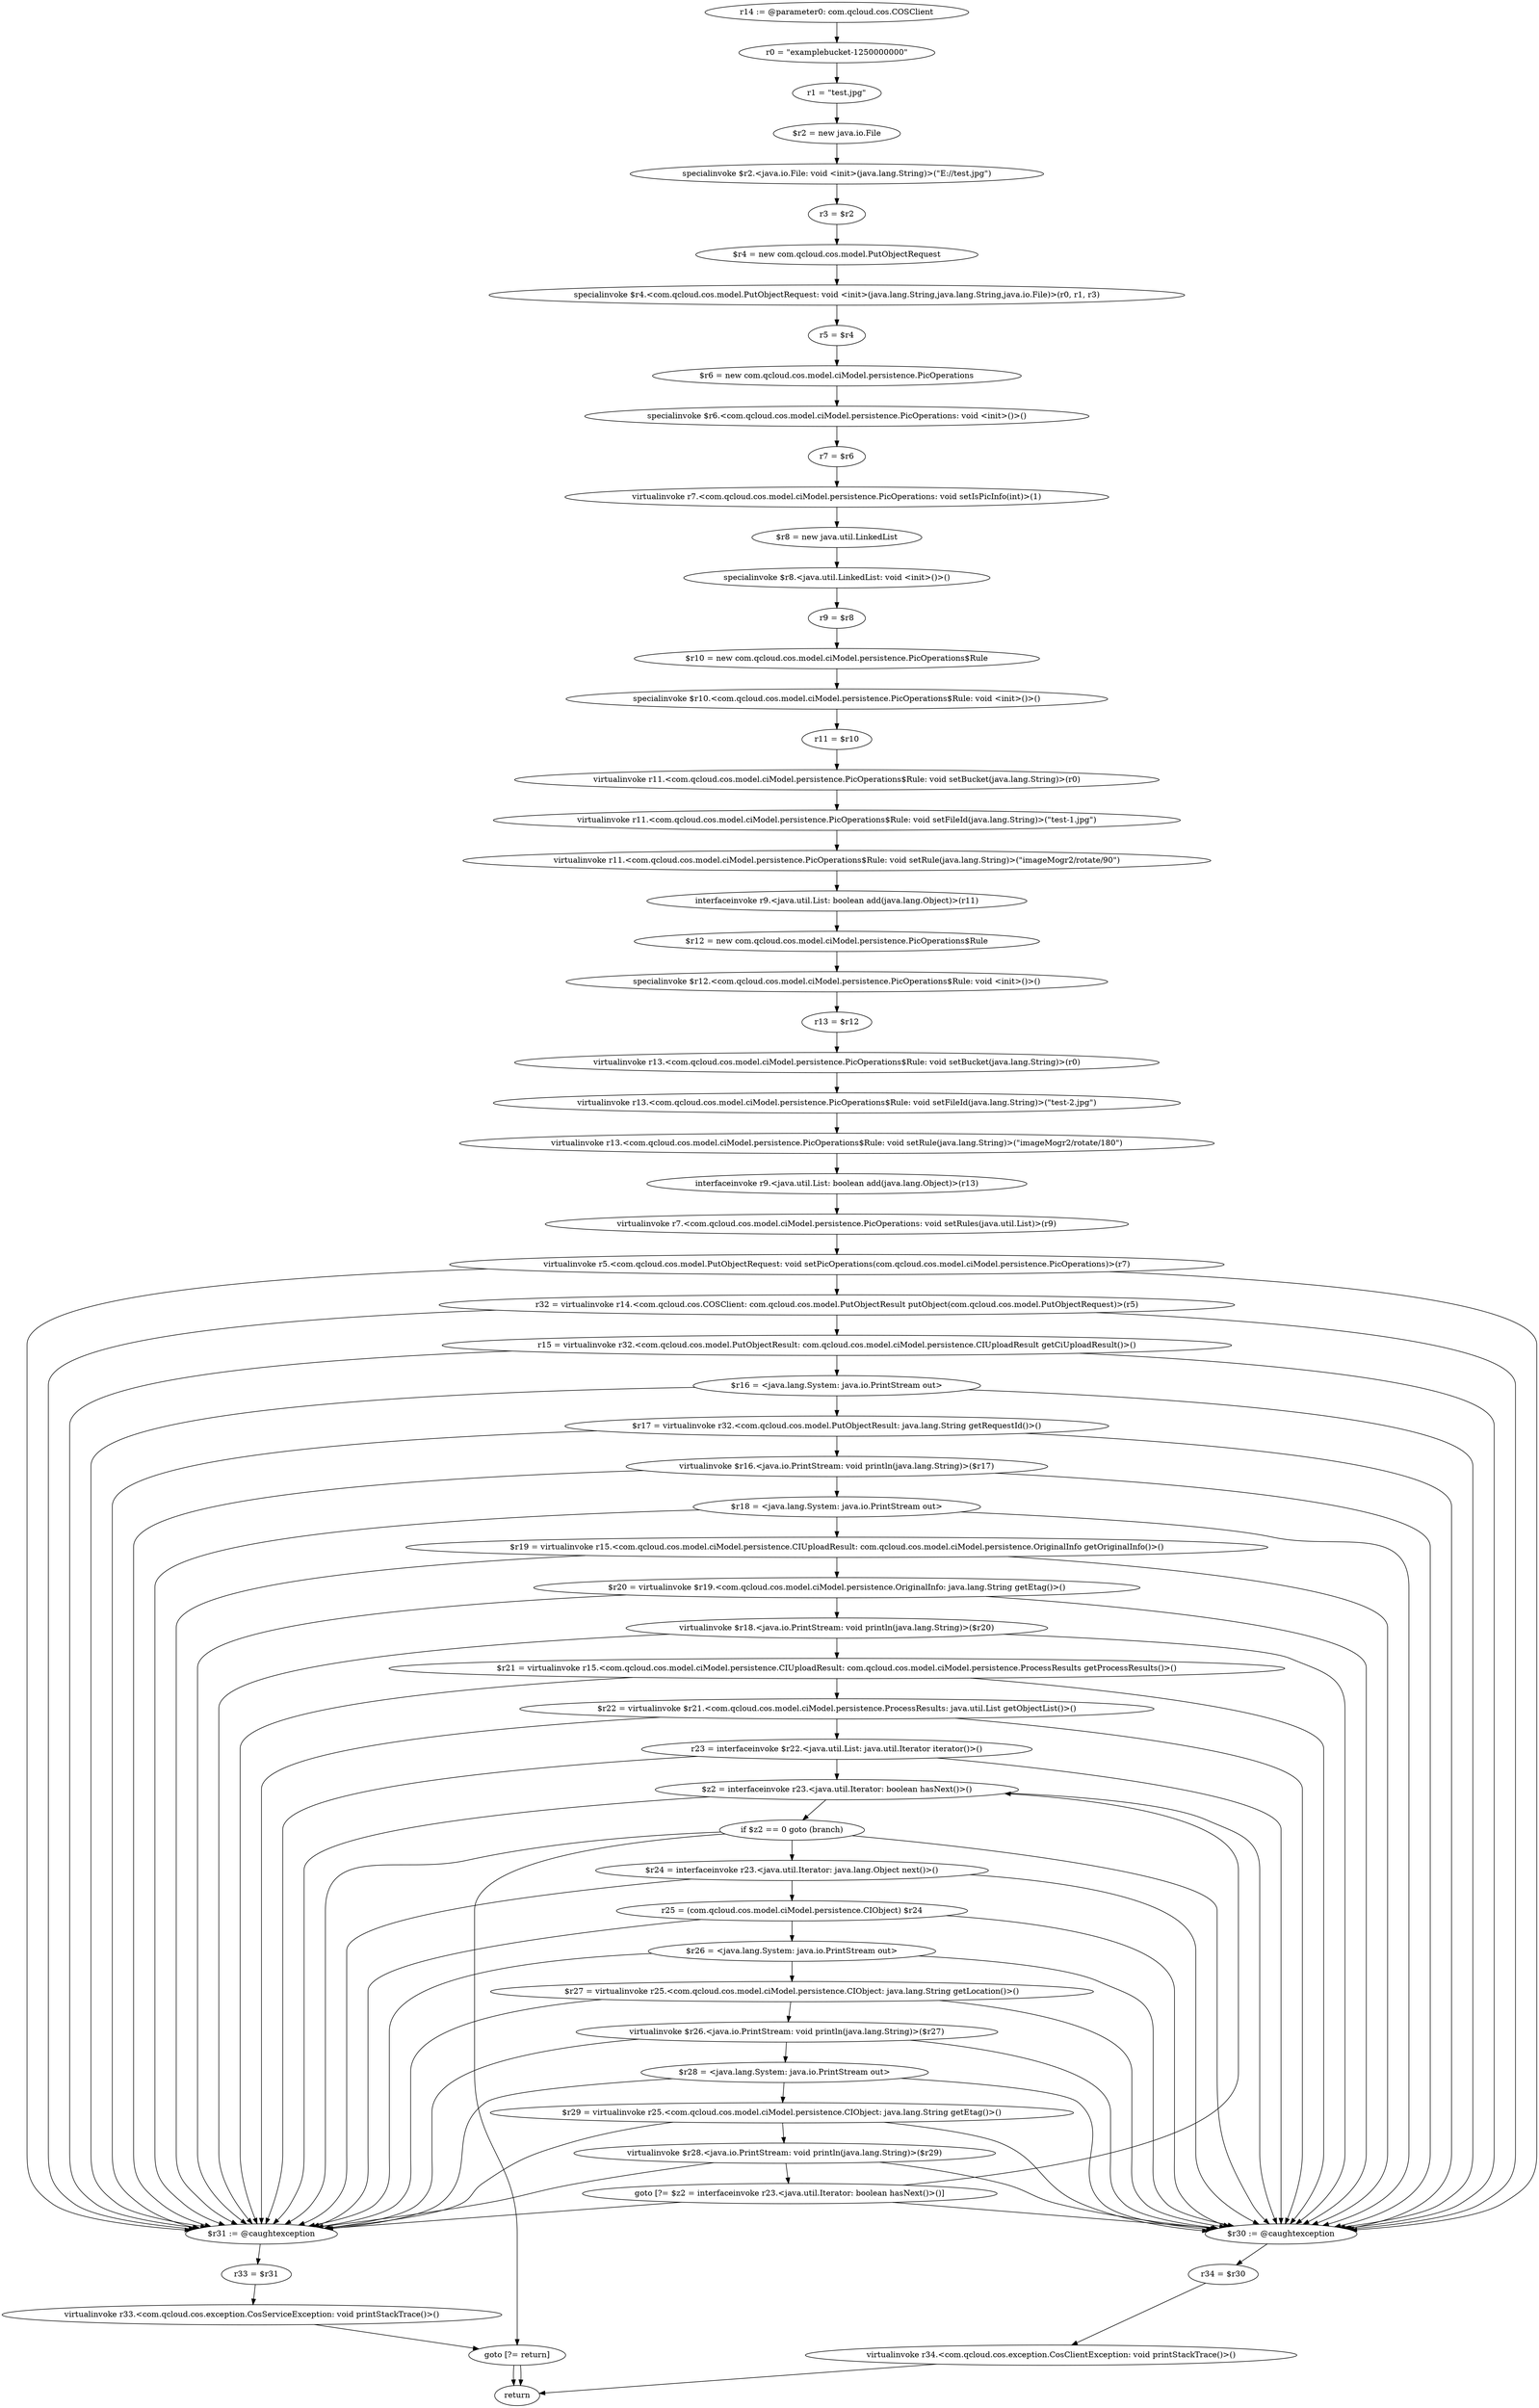digraph "unitGraph" {
    "r14 := @parameter0: com.qcloud.cos.COSClient"
    "r0 = \"examplebucket-1250000000\""
    "r1 = \"test.jpg\""
    "$r2 = new java.io.File"
    "specialinvoke $r2.<java.io.File: void <init>(java.lang.String)>(\"E://test.jpg\")"
    "r3 = $r2"
    "$r4 = new com.qcloud.cos.model.PutObjectRequest"
    "specialinvoke $r4.<com.qcloud.cos.model.PutObjectRequest: void <init>(java.lang.String,java.lang.String,java.io.File)>(r0, r1, r3)"
    "r5 = $r4"
    "$r6 = new com.qcloud.cos.model.ciModel.persistence.PicOperations"
    "specialinvoke $r6.<com.qcloud.cos.model.ciModel.persistence.PicOperations: void <init>()>()"
    "r7 = $r6"
    "virtualinvoke r7.<com.qcloud.cos.model.ciModel.persistence.PicOperations: void setIsPicInfo(int)>(1)"
    "$r8 = new java.util.LinkedList"
    "specialinvoke $r8.<java.util.LinkedList: void <init>()>()"
    "r9 = $r8"
    "$r10 = new com.qcloud.cos.model.ciModel.persistence.PicOperations$Rule"
    "specialinvoke $r10.<com.qcloud.cos.model.ciModel.persistence.PicOperations$Rule: void <init>()>()"
    "r11 = $r10"
    "virtualinvoke r11.<com.qcloud.cos.model.ciModel.persistence.PicOperations$Rule: void setBucket(java.lang.String)>(r0)"
    "virtualinvoke r11.<com.qcloud.cos.model.ciModel.persistence.PicOperations$Rule: void setFileId(java.lang.String)>(\"test-1.jpg\")"
    "virtualinvoke r11.<com.qcloud.cos.model.ciModel.persistence.PicOperations$Rule: void setRule(java.lang.String)>(\"imageMogr2/rotate/90\")"
    "interfaceinvoke r9.<java.util.List: boolean add(java.lang.Object)>(r11)"
    "$r12 = new com.qcloud.cos.model.ciModel.persistence.PicOperations$Rule"
    "specialinvoke $r12.<com.qcloud.cos.model.ciModel.persistence.PicOperations$Rule: void <init>()>()"
    "r13 = $r12"
    "virtualinvoke r13.<com.qcloud.cos.model.ciModel.persistence.PicOperations$Rule: void setBucket(java.lang.String)>(r0)"
    "virtualinvoke r13.<com.qcloud.cos.model.ciModel.persistence.PicOperations$Rule: void setFileId(java.lang.String)>(\"test-2.jpg\")"
    "virtualinvoke r13.<com.qcloud.cos.model.ciModel.persistence.PicOperations$Rule: void setRule(java.lang.String)>(\"imageMogr2/rotate/180\")"
    "interfaceinvoke r9.<java.util.List: boolean add(java.lang.Object)>(r13)"
    "virtualinvoke r7.<com.qcloud.cos.model.ciModel.persistence.PicOperations: void setRules(java.util.List)>(r9)"
    "virtualinvoke r5.<com.qcloud.cos.model.PutObjectRequest: void setPicOperations(com.qcloud.cos.model.ciModel.persistence.PicOperations)>(r7)"
    "r32 = virtualinvoke r14.<com.qcloud.cos.COSClient: com.qcloud.cos.model.PutObjectResult putObject(com.qcloud.cos.model.PutObjectRequest)>(r5)"
    "r15 = virtualinvoke r32.<com.qcloud.cos.model.PutObjectResult: com.qcloud.cos.model.ciModel.persistence.CIUploadResult getCiUploadResult()>()"
    "$r16 = <java.lang.System: java.io.PrintStream out>"
    "$r17 = virtualinvoke r32.<com.qcloud.cos.model.PutObjectResult: java.lang.String getRequestId()>()"
    "virtualinvoke $r16.<java.io.PrintStream: void println(java.lang.String)>($r17)"
    "$r18 = <java.lang.System: java.io.PrintStream out>"
    "$r19 = virtualinvoke r15.<com.qcloud.cos.model.ciModel.persistence.CIUploadResult: com.qcloud.cos.model.ciModel.persistence.OriginalInfo getOriginalInfo()>()"
    "$r20 = virtualinvoke $r19.<com.qcloud.cos.model.ciModel.persistence.OriginalInfo: java.lang.String getEtag()>()"
    "virtualinvoke $r18.<java.io.PrintStream: void println(java.lang.String)>($r20)"
    "$r21 = virtualinvoke r15.<com.qcloud.cos.model.ciModel.persistence.CIUploadResult: com.qcloud.cos.model.ciModel.persistence.ProcessResults getProcessResults()>()"
    "$r22 = virtualinvoke $r21.<com.qcloud.cos.model.ciModel.persistence.ProcessResults: java.util.List getObjectList()>()"
    "r23 = interfaceinvoke $r22.<java.util.List: java.util.Iterator iterator()>()"
    "$z2 = interfaceinvoke r23.<java.util.Iterator: boolean hasNext()>()"
    "if $z2 == 0 goto (branch)"
    "$r24 = interfaceinvoke r23.<java.util.Iterator: java.lang.Object next()>()"
    "r25 = (com.qcloud.cos.model.ciModel.persistence.CIObject) $r24"
    "$r26 = <java.lang.System: java.io.PrintStream out>"
    "$r27 = virtualinvoke r25.<com.qcloud.cos.model.ciModel.persistence.CIObject: java.lang.String getLocation()>()"
    "virtualinvoke $r26.<java.io.PrintStream: void println(java.lang.String)>($r27)"
    "$r28 = <java.lang.System: java.io.PrintStream out>"
    "$r29 = virtualinvoke r25.<com.qcloud.cos.model.ciModel.persistence.CIObject: java.lang.String getEtag()>()"
    "virtualinvoke $r28.<java.io.PrintStream: void println(java.lang.String)>($r29)"
    "goto [?= $z2 = interfaceinvoke r23.<java.util.Iterator: boolean hasNext()>()]"
    "goto [?= return]"
    "$r31 := @caughtexception"
    "r33 = $r31"
    "virtualinvoke r33.<com.qcloud.cos.exception.CosServiceException: void printStackTrace()>()"
    "$r30 := @caughtexception"
    "r34 = $r30"
    "virtualinvoke r34.<com.qcloud.cos.exception.CosClientException: void printStackTrace()>()"
    "return"
    "r14 := @parameter0: com.qcloud.cos.COSClient"->"r0 = \"examplebucket-1250000000\"";
    "r0 = \"examplebucket-1250000000\""->"r1 = \"test.jpg\"";
    "r1 = \"test.jpg\""->"$r2 = new java.io.File";
    "$r2 = new java.io.File"->"specialinvoke $r2.<java.io.File: void <init>(java.lang.String)>(\"E://test.jpg\")";
    "specialinvoke $r2.<java.io.File: void <init>(java.lang.String)>(\"E://test.jpg\")"->"r3 = $r2";
    "r3 = $r2"->"$r4 = new com.qcloud.cos.model.PutObjectRequest";
    "$r4 = new com.qcloud.cos.model.PutObjectRequest"->"specialinvoke $r4.<com.qcloud.cos.model.PutObjectRequest: void <init>(java.lang.String,java.lang.String,java.io.File)>(r0, r1, r3)";
    "specialinvoke $r4.<com.qcloud.cos.model.PutObjectRequest: void <init>(java.lang.String,java.lang.String,java.io.File)>(r0, r1, r3)"->"r5 = $r4";
    "r5 = $r4"->"$r6 = new com.qcloud.cos.model.ciModel.persistence.PicOperations";
    "$r6 = new com.qcloud.cos.model.ciModel.persistence.PicOperations"->"specialinvoke $r6.<com.qcloud.cos.model.ciModel.persistence.PicOperations: void <init>()>()";
    "specialinvoke $r6.<com.qcloud.cos.model.ciModel.persistence.PicOperations: void <init>()>()"->"r7 = $r6";
    "r7 = $r6"->"virtualinvoke r7.<com.qcloud.cos.model.ciModel.persistence.PicOperations: void setIsPicInfo(int)>(1)";
    "virtualinvoke r7.<com.qcloud.cos.model.ciModel.persistence.PicOperations: void setIsPicInfo(int)>(1)"->"$r8 = new java.util.LinkedList";
    "$r8 = new java.util.LinkedList"->"specialinvoke $r8.<java.util.LinkedList: void <init>()>()";
    "specialinvoke $r8.<java.util.LinkedList: void <init>()>()"->"r9 = $r8";
    "r9 = $r8"->"$r10 = new com.qcloud.cos.model.ciModel.persistence.PicOperations$Rule";
    "$r10 = new com.qcloud.cos.model.ciModel.persistence.PicOperations$Rule"->"specialinvoke $r10.<com.qcloud.cos.model.ciModel.persistence.PicOperations$Rule: void <init>()>()";
    "specialinvoke $r10.<com.qcloud.cos.model.ciModel.persistence.PicOperations$Rule: void <init>()>()"->"r11 = $r10";
    "r11 = $r10"->"virtualinvoke r11.<com.qcloud.cos.model.ciModel.persistence.PicOperations$Rule: void setBucket(java.lang.String)>(r0)";
    "virtualinvoke r11.<com.qcloud.cos.model.ciModel.persistence.PicOperations$Rule: void setBucket(java.lang.String)>(r0)"->"virtualinvoke r11.<com.qcloud.cos.model.ciModel.persistence.PicOperations$Rule: void setFileId(java.lang.String)>(\"test-1.jpg\")";
    "virtualinvoke r11.<com.qcloud.cos.model.ciModel.persistence.PicOperations$Rule: void setFileId(java.lang.String)>(\"test-1.jpg\")"->"virtualinvoke r11.<com.qcloud.cos.model.ciModel.persistence.PicOperations$Rule: void setRule(java.lang.String)>(\"imageMogr2/rotate/90\")";
    "virtualinvoke r11.<com.qcloud.cos.model.ciModel.persistence.PicOperations$Rule: void setRule(java.lang.String)>(\"imageMogr2/rotate/90\")"->"interfaceinvoke r9.<java.util.List: boolean add(java.lang.Object)>(r11)";
    "interfaceinvoke r9.<java.util.List: boolean add(java.lang.Object)>(r11)"->"$r12 = new com.qcloud.cos.model.ciModel.persistence.PicOperations$Rule";
    "$r12 = new com.qcloud.cos.model.ciModel.persistence.PicOperations$Rule"->"specialinvoke $r12.<com.qcloud.cos.model.ciModel.persistence.PicOperations$Rule: void <init>()>()";
    "specialinvoke $r12.<com.qcloud.cos.model.ciModel.persistence.PicOperations$Rule: void <init>()>()"->"r13 = $r12";
    "r13 = $r12"->"virtualinvoke r13.<com.qcloud.cos.model.ciModel.persistence.PicOperations$Rule: void setBucket(java.lang.String)>(r0)";
    "virtualinvoke r13.<com.qcloud.cos.model.ciModel.persistence.PicOperations$Rule: void setBucket(java.lang.String)>(r0)"->"virtualinvoke r13.<com.qcloud.cos.model.ciModel.persistence.PicOperations$Rule: void setFileId(java.lang.String)>(\"test-2.jpg\")";
    "virtualinvoke r13.<com.qcloud.cos.model.ciModel.persistence.PicOperations$Rule: void setFileId(java.lang.String)>(\"test-2.jpg\")"->"virtualinvoke r13.<com.qcloud.cos.model.ciModel.persistence.PicOperations$Rule: void setRule(java.lang.String)>(\"imageMogr2/rotate/180\")";
    "virtualinvoke r13.<com.qcloud.cos.model.ciModel.persistence.PicOperations$Rule: void setRule(java.lang.String)>(\"imageMogr2/rotate/180\")"->"interfaceinvoke r9.<java.util.List: boolean add(java.lang.Object)>(r13)";
    "interfaceinvoke r9.<java.util.List: boolean add(java.lang.Object)>(r13)"->"virtualinvoke r7.<com.qcloud.cos.model.ciModel.persistence.PicOperations: void setRules(java.util.List)>(r9)";
    "virtualinvoke r7.<com.qcloud.cos.model.ciModel.persistence.PicOperations: void setRules(java.util.List)>(r9)"->"virtualinvoke r5.<com.qcloud.cos.model.PutObjectRequest: void setPicOperations(com.qcloud.cos.model.ciModel.persistence.PicOperations)>(r7)";
    "virtualinvoke r5.<com.qcloud.cos.model.PutObjectRequest: void setPicOperations(com.qcloud.cos.model.ciModel.persistence.PicOperations)>(r7)"->"$r31 := @caughtexception";
    "virtualinvoke r5.<com.qcloud.cos.model.PutObjectRequest: void setPicOperations(com.qcloud.cos.model.ciModel.persistence.PicOperations)>(r7)"->"$r30 := @caughtexception";
    "virtualinvoke r5.<com.qcloud.cos.model.PutObjectRequest: void setPicOperations(com.qcloud.cos.model.ciModel.persistence.PicOperations)>(r7)"->"r32 = virtualinvoke r14.<com.qcloud.cos.COSClient: com.qcloud.cos.model.PutObjectResult putObject(com.qcloud.cos.model.PutObjectRequest)>(r5)";
    "r32 = virtualinvoke r14.<com.qcloud.cos.COSClient: com.qcloud.cos.model.PutObjectResult putObject(com.qcloud.cos.model.PutObjectRequest)>(r5)"->"$r31 := @caughtexception";
    "r32 = virtualinvoke r14.<com.qcloud.cos.COSClient: com.qcloud.cos.model.PutObjectResult putObject(com.qcloud.cos.model.PutObjectRequest)>(r5)"->"$r30 := @caughtexception";
    "r32 = virtualinvoke r14.<com.qcloud.cos.COSClient: com.qcloud.cos.model.PutObjectResult putObject(com.qcloud.cos.model.PutObjectRequest)>(r5)"->"r15 = virtualinvoke r32.<com.qcloud.cos.model.PutObjectResult: com.qcloud.cos.model.ciModel.persistence.CIUploadResult getCiUploadResult()>()";
    "r15 = virtualinvoke r32.<com.qcloud.cos.model.PutObjectResult: com.qcloud.cos.model.ciModel.persistence.CIUploadResult getCiUploadResult()>()"->"$r31 := @caughtexception";
    "r15 = virtualinvoke r32.<com.qcloud.cos.model.PutObjectResult: com.qcloud.cos.model.ciModel.persistence.CIUploadResult getCiUploadResult()>()"->"$r30 := @caughtexception";
    "r15 = virtualinvoke r32.<com.qcloud.cos.model.PutObjectResult: com.qcloud.cos.model.ciModel.persistence.CIUploadResult getCiUploadResult()>()"->"$r16 = <java.lang.System: java.io.PrintStream out>";
    "$r16 = <java.lang.System: java.io.PrintStream out>"->"$r31 := @caughtexception";
    "$r16 = <java.lang.System: java.io.PrintStream out>"->"$r30 := @caughtexception";
    "$r16 = <java.lang.System: java.io.PrintStream out>"->"$r17 = virtualinvoke r32.<com.qcloud.cos.model.PutObjectResult: java.lang.String getRequestId()>()";
    "$r17 = virtualinvoke r32.<com.qcloud.cos.model.PutObjectResult: java.lang.String getRequestId()>()"->"$r31 := @caughtexception";
    "$r17 = virtualinvoke r32.<com.qcloud.cos.model.PutObjectResult: java.lang.String getRequestId()>()"->"$r30 := @caughtexception";
    "$r17 = virtualinvoke r32.<com.qcloud.cos.model.PutObjectResult: java.lang.String getRequestId()>()"->"virtualinvoke $r16.<java.io.PrintStream: void println(java.lang.String)>($r17)";
    "virtualinvoke $r16.<java.io.PrintStream: void println(java.lang.String)>($r17)"->"$r31 := @caughtexception";
    "virtualinvoke $r16.<java.io.PrintStream: void println(java.lang.String)>($r17)"->"$r30 := @caughtexception";
    "virtualinvoke $r16.<java.io.PrintStream: void println(java.lang.String)>($r17)"->"$r18 = <java.lang.System: java.io.PrintStream out>";
    "$r18 = <java.lang.System: java.io.PrintStream out>"->"$r31 := @caughtexception";
    "$r18 = <java.lang.System: java.io.PrintStream out>"->"$r30 := @caughtexception";
    "$r18 = <java.lang.System: java.io.PrintStream out>"->"$r19 = virtualinvoke r15.<com.qcloud.cos.model.ciModel.persistence.CIUploadResult: com.qcloud.cos.model.ciModel.persistence.OriginalInfo getOriginalInfo()>()";
    "$r19 = virtualinvoke r15.<com.qcloud.cos.model.ciModel.persistence.CIUploadResult: com.qcloud.cos.model.ciModel.persistence.OriginalInfo getOriginalInfo()>()"->"$r31 := @caughtexception";
    "$r19 = virtualinvoke r15.<com.qcloud.cos.model.ciModel.persistence.CIUploadResult: com.qcloud.cos.model.ciModel.persistence.OriginalInfo getOriginalInfo()>()"->"$r30 := @caughtexception";
    "$r19 = virtualinvoke r15.<com.qcloud.cos.model.ciModel.persistence.CIUploadResult: com.qcloud.cos.model.ciModel.persistence.OriginalInfo getOriginalInfo()>()"->"$r20 = virtualinvoke $r19.<com.qcloud.cos.model.ciModel.persistence.OriginalInfo: java.lang.String getEtag()>()";
    "$r20 = virtualinvoke $r19.<com.qcloud.cos.model.ciModel.persistence.OriginalInfo: java.lang.String getEtag()>()"->"$r31 := @caughtexception";
    "$r20 = virtualinvoke $r19.<com.qcloud.cos.model.ciModel.persistence.OriginalInfo: java.lang.String getEtag()>()"->"$r30 := @caughtexception";
    "$r20 = virtualinvoke $r19.<com.qcloud.cos.model.ciModel.persistence.OriginalInfo: java.lang.String getEtag()>()"->"virtualinvoke $r18.<java.io.PrintStream: void println(java.lang.String)>($r20)";
    "virtualinvoke $r18.<java.io.PrintStream: void println(java.lang.String)>($r20)"->"$r31 := @caughtexception";
    "virtualinvoke $r18.<java.io.PrintStream: void println(java.lang.String)>($r20)"->"$r30 := @caughtexception";
    "virtualinvoke $r18.<java.io.PrintStream: void println(java.lang.String)>($r20)"->"$r21 = virtualinvoke r15.<com.qcloud.cos.model.ciModel.persistence.CIUploadResult: com.qcloud.cos.model.ciModel.persistence.ProcessResults getProcessResults()>()";
    "$r21 = virtualinvoke r15.<com.qcloud.cos.model.ciModel.persistence.CIUploadResult: com.qcloud.cos.model.ciModel.persistence.ProcessResults getProcessResults()>()"->"$r31 := @caughtexception";
    "$r21 = virtualinvoke r15.<com.qcloud.cos.model.ciModel.persistence.CIUploadResult: com.qcloud.cos.model.ciModel.persistence.ProcessResults getProcessResults()>()"->"$r30 := @caughtexception";
    "$r21 = virtualinvoke r15.<com.qcloud.cos.model.ciModel.persistence.CIUploadResult: com.qcloud.cos.model.ciModel.persistence.ProcessResults getProcessResults()>()"->"$r22 = virtualinvoke $r21.<com.qcloud.cos.model.ciModel.persistence.ProcessResults: java.util.List getObjectList()>()";
    "$r22 = virtualinvoke $r21.<com.qcloud.cos.model.ciModel.persistence.ProcessResults: java.util.List getObjectList()>()"->"$r31 := @caughtexception";
    "$r22 = virtualinvoke $r21.<com.qcloud.cos.model.ciModel.persistence.ProcessResults: java.util.List getObjectList()>()"->"$r30 := @caughtexception";
    "$r22 = virtualinvoke $r21.<com.qcloud.cos.model.ciModel.persistence.ProcessResults: java.util.List getObjectList()>()"->"r23 = interfaceinvoke $r22.<java.util.List: java.util.Iterator iterator()>()";
    "r23 = interfaceinvoke $r22.<java.util.List: java.util.Iterator iterator()>()"->"$r31 := @caughtexception";
    "r23 = interfaceinvoke $r22.<java.util.List: java.util.Iterator iterator()>()"->"$r30 := @caughtexception";
    "r23 = interfaceinvoke $r22.<java.util.List: java.util.Iterator iterator()>()"->"$z2 = interfaceinvoke r23.<java.util.Iterator: boolean hasNext()>()";
    "$z2 = interfaceinvoke r23.<java.util.Iterator: boolean hasNext()>()"->"$r31 := @caughtexception";
    "$z2 = interfaceinvoke r23.<java.util.Iterator: boolean hasNext()>()"->"$r30 := @caughtexception";
    "$z2 = interfaceinvoke r23.<java.util.Iterator: boolean hasNext()>()"->"if $z2 == 0 goto (branch)";
    "if $z2 == 0 goto (branch)"->"$r24 = interfaceinvoke r23.<java.util.Iterator: java.lang.Object next()>()";
    "if $z2 == 0 goto (branch)"->"goto [?= return]";
    "if $z2 == 0 goto (branch)"->"$r31 := @caughtexception";
    "if $z2 == 0 goto (branch)"->"$r30 := @caughtexception";
    "$r24 = interfaceinvoke r23.<java.util.Iterator: java.lang.Object next()>()"->"$r31 := @caughtexception";
    "$r24 = interfaceinvoke r23.<java.util.Iterator: java.lang.Object next()>()"->"$r30 := @caughtexception";
    "$r24 = interfaceinvoke r23.<java.util.Iterator: java.lang.Object next()>()"->"r25 = (com.qcloud.cos.model.ciModel.persistence.CIObject) $r24";
    "r25 = (com.qcloud.cos.model.ciModel.persistence.CIObject) $r24"->"$r31 := @caughtexception";
    "r25 = (com.qcloud.cos.model.ciModel.persistence.CIObject) $r24"->"$r30 := @caughtexception";
    "r25 = (com.qcloud.cos.model.ciModel.persistence.CIObject) $r24"->"$r26 = <java.lang.System: java.io.PrintStream out>";
    "$r26 = <java.lang.System: java.io.PrintStream out>"->"$r31 := @caughtexception";
    "$r26 = <java.lang.System: java.io.PrintStream out>"->"$r30 := @caughtexception";
    "$r26 = <java.lang.System: java.io.PrintStream out>"->"$r27 = virtualinvoke r25.<com.qcloud.cos.model.ciModel.persistence.CIObject: java.lang.String getLocation()>()";
    "$r27 = virtualinvoke r25.<com.qcloud.cos.model.ciModel.persistence.CIObject: java.lang.String getLocation()>()"->"$r31 := @caughtexception";
    "$r27 = virtualinvoke r25.<com.qcloud.cos.model.ciModel.persistence.CIObject: java.lang.String getLocation()>()"->"$r30 := @caughtexception";
    "$r27 = virtualinvoke r25.<com.qcloud.cos.model.ciModel.persistence.CIObject: java.lang.String getLocation()>()"->"virtualinvoke $r26.<java.io.PrintStream: void println(java.lang.String)>($r27)";
    "virtualinvoke $r26.<java.io.PrintStream: void println(java.lang.String)>($r27)"->"$r31 := @caughtexception";
    "virtualinvoke $r26.<java.io.PrintStream: void println(java.lang.String)>($r27)"->"$r30 := @caughtexception";
    "virtualinvoke $r26.<java.io.PrintStream: void println(java.lang.String)>($r27)"->"$r28 = <java.lang.System: java.io.PrintStream out>";
    "$r28 = <java.lang.System: java.io.PrintStream out>"->"$r31 := @caughtexception";
    "$r28 = <java.lang.System: java.io.PrintStream out>"->"$r30 := @caughtexception";
    "$r28 = <java.lang.System: java.io.PrintStream out>"->"$r29 = virtualinvoke r25.<com.qcloud.cos.model.ciModel.persistence.CIObject: java.lang.String getEtag()>()";
    "$r29 = virtualinvoke r25.<com.qcloud.cos.model.ciModel.persistence.CIObject: java.lang.String getEtag()>()"->"$r31 := @caughtexception";
    "$r29 = virtualinvoke r25.<com.qcloud.cos.model.ciModel.persistence.CIObject: java.lang.String getEtag()>()"->"$r30 := @caughtexception";
    "$r29 = virtualinvoke r25.<com.qcloud.cos.model.ciModel.persistence.CIObject: java.lang.String getEtag()>()"->"virtualinvoke $r28.<java.io.PrintStream: void println(java.lang.String)>($r29)";
    "virtualinvoke $r28.<java.io.PrintStream: void println(java.lang.String)>($r29)"->"$r31 := @caughtexception";
    "virtualinvoke $r28.<java.io.PrintStream: void println(java.lang.String)>($r29)"->"$r30 := @caughtexception";
    "virtualinvoke $r28.<java.io.PrintStream: void println(java.lang.String)>($r29)"->"goto [?= $z2 = interfaceinvoke r23.<java.util.Iterator: boolean hasNext()>()]";
    "goto [?= $z2 = interfaceinvoke r23.<java.util.Iterator: boolean hasNext()>()]"->"$r31 := @caughtexception";
    "goto [?= $z2 = interfaceinvoke r23.<java.util.Iterator: boolean hasNext()>()]"->"$r30 := @caughtexception";
    "goto [?= $z2 = interfaceinvoke r23.<java.util.Iterator: boolean hasNext()>()]"->"$z2 = interfaceinvoke r23.<java.util.Iterator: boolean hasNext()>()";
    "goto [?= return]"->"return";
    "$r31 := @caughtexception"->"r33 = $r31";
    "r33 = $r31"->"virtualinvoke r33.<com.qcloud.cos.exception.CosServiceException: void printStackTrace()>()";
    "virtualinvoke r33.<com.qcloud.cos.exception.CosServiceException: void printStackTrace()>()"->"goto [?= return]";
    "goto [?= return]"->"return";
    "$r30 := @caughtexception"->"r34 = $r30";
    "r34 = $r30"->"virtualinvoke r34.<com.qcloud.cos.exception.CosClientException: void printStackTrace()>()";
    "virtualinvoke r34.<com.qcloud.cos.exception.CosClientException: void printStackTrace()>()"->"return";
}

